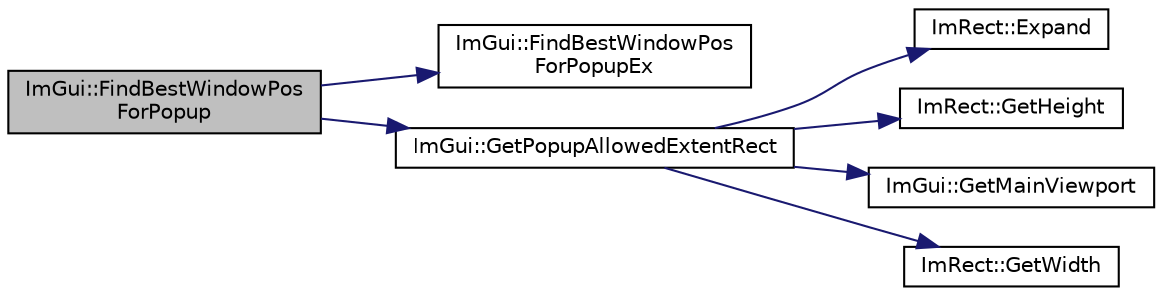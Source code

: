 digraph "ImGui::FindBestWindowPosForPopup"
{
 // LATEX_PDF_SIZE
  edge [fontname="Helvetica",fontsize="10",labelfontname="Helvetica",labelfontsize="10"];
  node [fontname="Helvetica",fontsize="10",shape=record];
  rankdir="LR";
  Node1 [label="ImGui::FindBestWindowPos\lForPopup",height=0.2,width=0.4,color="black", fillcolor="grey75", style="filled", fontcolor="black",tooltip=" "];
  Node1 -> Node2 [color="midnightblue",fontsize="10",style="solid"];
  Node2 [label="ImGui::FindBestWindowPos\lForPopupEx",height=0.2,width=0.4,color="black", fillcolor="white", style="filled",URL="$namespace_im_gui.html#ab4a820eead6cd418d7be66e142bf3478",tooltip=" "];
  Node1 -> Node3 [color="midnightblue",fontsize="10",style="solid"];
  Node3 [label="ImGui::GetPopupAllowedExtentRect",height=0.2,width=0.4,color="black", fillcolor="white", style="filled",URL="$namespace_im_gui.html#a7204f5be9c8656e604ab88aa9158513c",tooltip=" "];
  Node3 -> Node4 [color="midnightblue",fontsize="10",style="solid"];
  Node4 [label="ImRect::Expand",height=0.2,width=0.4,color="black", fillcolor="white", style="filled",URL="$struct_im_rect.html#af33a7424c3341d08acd69da30c27c753",tooltip=" "];
  Node3 -> Node5 [color="midnightblue",fontsize="10",style="solid"];
  Node5 [label="ImRect::GetHeight",height=0.2,width=0.4,color="black", fillcolor="white", style="filled",URL="$struct_im_rect.html#a748d8ae9cb26508951ec6e2f2df0625b",tooltip=" "];
  Node3 -> Node6 [color="midnightblue",fontsize="10",style="solid"];
  Node6 [label="ImGui::GetMainViewport",height=0.2,width=0.4,color="black", fillcolor="white", style="filled",URL="$namespace_im_gui.html#a7bf620af1d66ee7d7b06701894d23e60",tooltip=" "];
  Node3 -> Node7 [color="midnightblue",fontsize="10",style="solid"];
  Node7 [label="ImRect::GetWidth",height=0.2,width=0.4,color="black", fillcolor="white", style="filled",URL="$struct_im_rect.html#afa75cb8491f20901c96166d17dcddac4",tooltip=" "];
}
